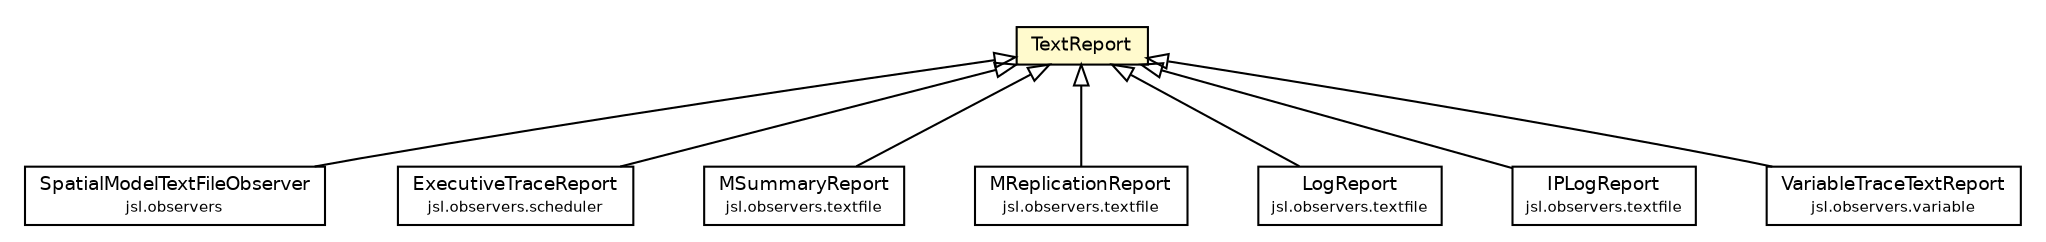 #!/usr/local/bin/dot
#
# Class diagram 
# Generated by UMLGraph version 5.4 (http://www.umlgraph.org/)
#

digraph G {
	edge [fontname="Helvetica",fontsize=10,labelfontname="Helvetica",labelfontsize=10];
	node [fontname="Helvetica",fontsize=10,shape=plaintext];
	nodesep=0.25;
	ranksep=0.5;
	// jsl.observers.SpatialModelTextFileObserver
	c216983 [label=<<table title="jsl.observers.SpatialModelTextFileObserver" border="0" cellborder="1" cellspacing="0" cellpadding="2" port="p" href="../../observers/SpatialModelTextFileObserver.html">
		<tr><td><table border="0" cellspacing="0" cellpadding="1">
<tr><td align="center" balign="center"> SpatialModelTextFileObserver </td></tr>
<tr><td align="center" balign="center"><font point-size="7.0"> jsl.observers </font></td></tr>
		</table></td></tr>
		</table>>, URL="../../observers/SpatialModelTextFileObserver.html", fontname="Helvetica", fontcolor="black", fontsize=9.0];
	// jsl.observers.scheduler.ExecutiveTraceReport
	c216998 [label=<<table title="jsl.observers.scheduler.ExecutiveTraceReport" border="0" cellborder="1" cellspacing="0" cellpadding="2" port="p" href="../../observers/scheduler/ExecutiveTraceReport.html">
		<tr><td><table border="0" cellspacing="0" cellpadding="1">
<tr><td align="center" balign="center"> ExecutiveTraceReport </td></tr>
<tr><td align="center" balign="center"><font point-size="7.0"> jsl.observers.scheduler </font></td></tr>
		</table></td></tr>
		</table>>, URL="../../observers/scheduler/ExecutiveTraceReport.html", fontname="Helvetica", fontcolor="black", fontsize=9.0];
	// jsl.observers.textfile.MSummaryReport
	c216999 [label=<<table title="jsl.observers.textfile.MSummaryReport" border="0" cellborder="1" cellspacing="0" cellpadding="2" port="p" href="../../observers/textfile/MSummaryReport.html">
		<tr><td><table border="0" cellspacing="0" cellpadding="1">
<tr><td align="center" balign="center"> MSummaryReport </td></tr>
<tr><td align="center" balign="center"><font point-size="7.0"> jsl.observers.textfile </font></td></tr>
		</table></td></tr>
		</table>>, URL="../../observers/textfile/MSummaryReport.html", fontname="Helvetica", fontcolor="black", fontsize=9.0];
	// jsl.observers.textfile.MReplicationReport
	c217000 [label=<<table title="jsl.observers.textfile.MReplicationReport" border="0" cellborder="1" cellspacing="0" cellpadding="2" port="p" href="../../observers/textfile/MReplicationReport.html">
		<tr><td><table border="0" cellspacing="0" cellpadding="1">
<tr><td align="center" balign="center"> MReplicationReport </td></tr>
<tr><td align="center" balign="center"><font point-size="7.0"> jsl.observers.textfile </font></td></tr>
		</table></td></tr>
		</table>>, URL="../../observers/textfile/MReplicationReport.html", fontname="Helvetica", fontcolor="black", fontsize=9.0];
	// jsl.observers.textfile.LogReport
	c217001 [label=<<table title="jsl.observers.textfile.LogReport" border="0" cellborder="1" cellspacing="0" cellpadding="2" port="p" href="../../observers/textfile/LogReport.html">
		<tr><td><table border="0" cellspacing="0" cellpadding="1">
<tr><td align="center" balign="center"> LogReport </td></tr>
<tr><td align="center" balign="center"><font point-size="7.0"> jsl.observers.textfile </font></td></tr>
		</table></td></tr>
		</table>>, URL="../../observers/textfile/LogReport.html", fontname="Helvetica", fontcolor="black", fontsize=9.0];
	// jsl.observers.textfile.IPLogReport
	c217002 [label=<<table title="jsl.observers.textfile.IPLogReport" border="0" cellborder="1" cellspacing="0" cellpadding="2" port="p" href="../../observers/textfile/IPLogReport.html">
		<tr><td><table border="0" cellspacing="0" cellpadding="1">
<tr><td align="center" balign="center"> IPLogReport </td></tr>
<tr><td align="center" balign="center"><font point-size="7.0"> jsl.observers.textfile </font></td></tr>
		</table></td></tr>
		</table>>, URL="../../observers/textfile/IPLogReport.html", fontname="Helvetica", fontcolor="black", fontsize=9.0];
	// jsl.observers.variable.VariableTraceTextReport
	c217007 [label=<<table title="jsl.observers.variable.VariableTraceTextReport" border="0" cellborder="1" cellspacing="0" cellpadding="2" port="p" href="../../observers/variable/VariableTraceTextReport.html">
		<tr><td><table border="0" cellspacing="0" cellpadding="1">
<tr><td align="center" balign="center"> VariableTraceTextReport </td></tr>
<tr><td align="center" balign="center"><font point-size="7.0"> jsl.observers.variable </font></td></tr>
		</table></td></tr>
		</table>>, URL="../../observers/variable/VariableTraceTextReport.html", fontname="Helvetica", fontcolor="black", fontsize=9.0];
	// jsl.utilities.reporting.TextReport
	c217132 [label=<<table title="jsl.utilities.reporting.TextReport" border="0" cellborder="1" cellspacing="0" cellpadding="2" port="p" bgcolor="lemonChiffon" href="./TextReport.html">
		<tr><td><table border="0" cellspacing="0" cellpadding="1">
<tr><td align="center" balign="center"> TextReport </td></tr>
		</table></td></tr>
		</table>>, URL="./TextReport.html", fontname="Helvetica", fontcolor="black", fontsize=9.0];
	//jsl.observers.SpatialModelTextFileObserver extends jsl.utilities.reporting.TextReport
	c217132:p -> c216983:p [dir=back,arrowtail=empty];
	//jsl.observers.scheduler.ExecutiveTraceReport extends jsl.utilities.reporting.TextReport
	c217132:p -> c216998:p [dir=back,arrowtail=empty];
	//jsl.observers.textfile.MSummaryReport extends jsl.utilities.reporting.TextReport
	c217132:p -> c216999:p [dir=back,arrowtail=empty];
	//jsl.observers.textfile.MReplicationReport extends jsl.utilities.reporting.TextReport
	c217132:p -> c217000:p [dir=back,arrowtail=empty];
	//jsl.observers.textfile.LogReport extends jsl.utilities.reporting.TextReport
	c217132:p -> c217001:p [dir=back,arrowtail=empty];
	//jsl.observers.textfile.IPLogReport extends jsl.utilities.reporting.TextReport
	c217132:p -> c217002:p [dir=back,arrowtail=empty];
	//jsl.observers.variable.VariableTraceTextReport extends jsl.utilities.reporting.TextReport
	c217132:p -> c217007:p [dir=back,arrowtail=empty];
}

